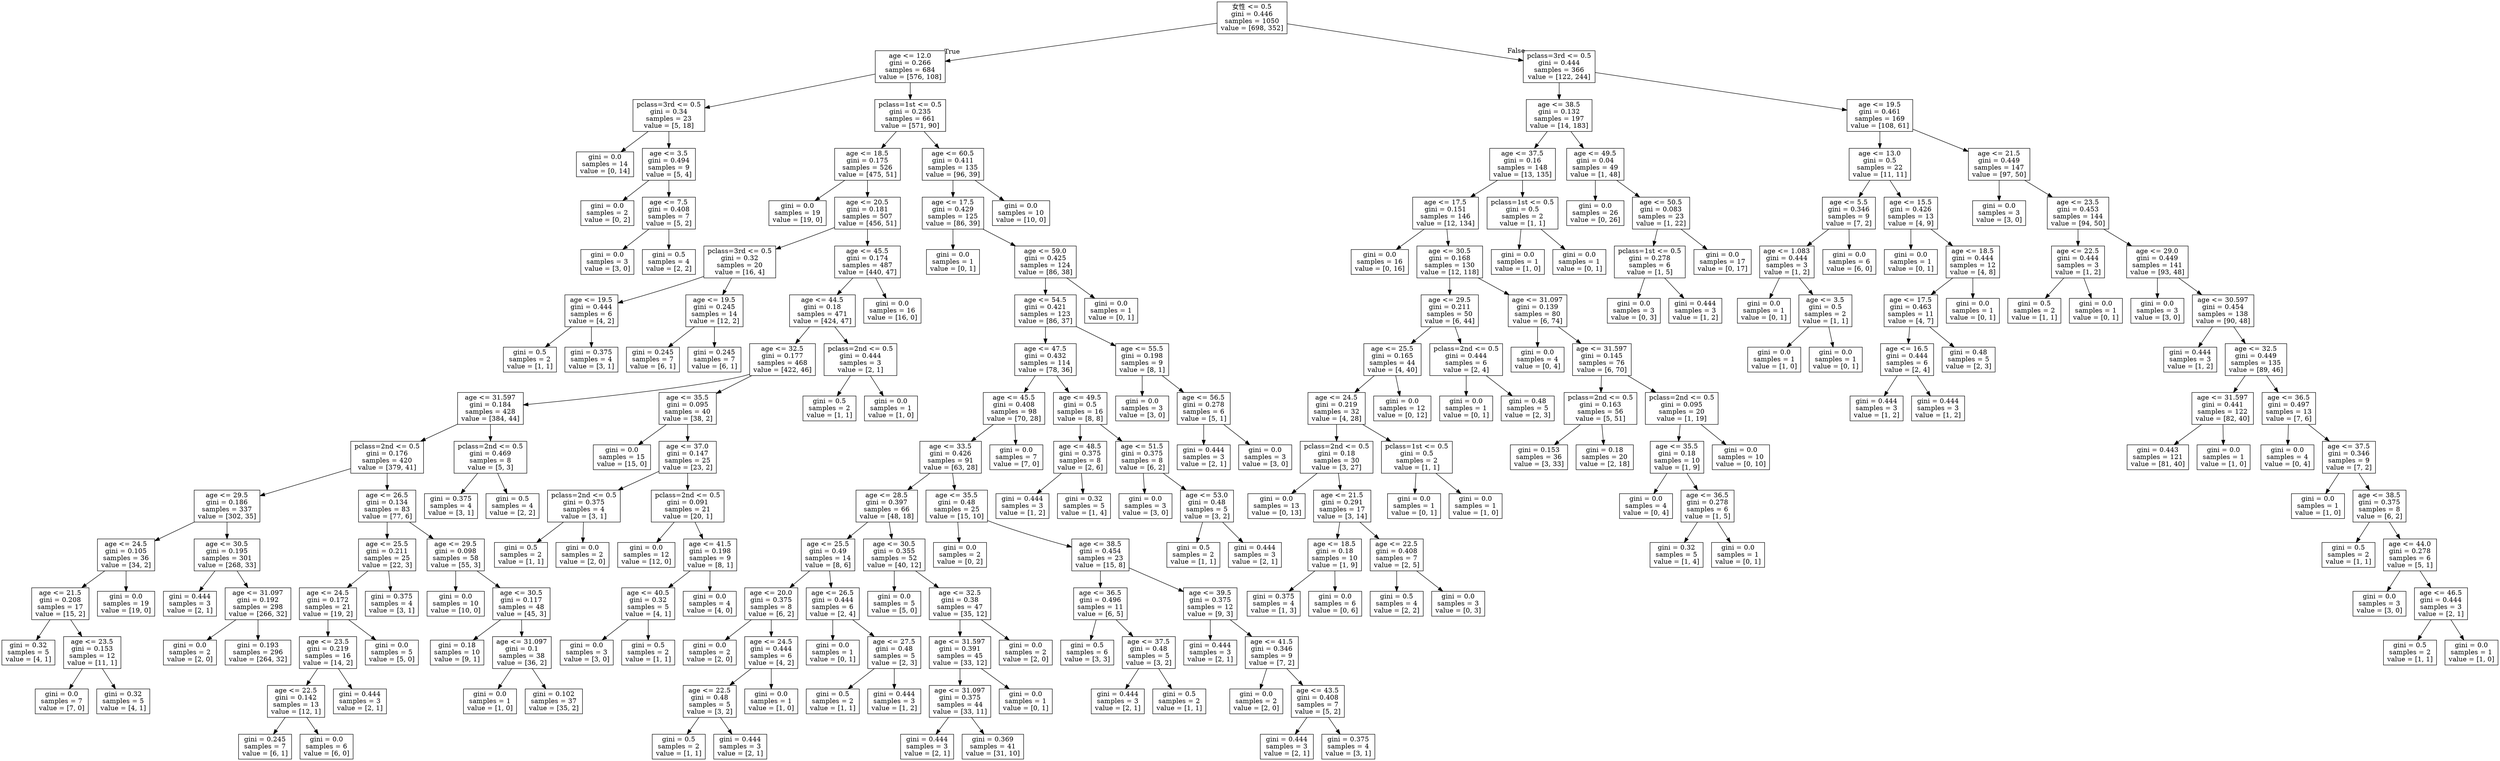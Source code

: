 digraph Tree {
node [shape=box] ;
0 [label="女性 <= 0.5\ngini = 0.446\nsamples = 1050\nvalue = [698, 352]"] ;
1 [label="age <= 12.0\ngini = 0.266\nsamples = 684\nvalue = [576, 108]"] ;
0 -> 1 [labeldistance=2.5, labelangle=45, headlabel="True"] ;
2 [label="pclass=3rd <= 0.5\ngini = 0.34\nsamples = 23\nvalue = [5, 18]"] ;
1 -> 2 ;
3 [label="gini = 0.0\nsamples = 14\nvalue = [0, 14]"] ;
2 -> 3 ;
4 [label="age <= 3.5\ngini = 0.494\nsamples = 9\nvalue = [5, 4]"] ;
2 -> 4 ;
5 [label="gini = 0.0\nsamples = 2\nvalue = [0, 2]"] ;
4 -> 5 ;
6 [label="age <= 7.5\ngini = 0.408\nsamples = 7\nvalue = [5, 2]"] ;
4 -> 6 ;
7 [label="gini = 0.0\nsamples = 3\nvalue = [3, 0]"] ;
6 -> 7 ;
8 [label="gini = 0.5\nsamples = 4\nvalue = [2, 2]"] ;
6 -> 8 ;
9 [label="pclass=1st <= 0.5\ngini = 0.235\nsamples = 661\nvalue = [571, 90]"] ;
1 -> 9 ;
10 [label="age <= 18.5\ngini = 0.175\nsamples = 526\nvalue = [475, 51]"] ;
9 -> 10 ;
11 [label="gini = 0.0\nsamples = 19\nvalue = [19, 0]"] ;
10 -> 11 ;
12 [label="age <= 20.5\ngini = 0.181\nsamples = 507\nvalue = [456, 51]"] ;
10 -> 12 ;
13 [label="pclass=3rd <= 0.5\ngini = 0.32\nsamples = 20\nvalue = [16, 4]"] ;
12 -> 13 ;
14 [label="age <= 19.5\ngini = 0.444\nsamples = 6\nvalue = [4, 2]"] ;
13 -> 14 ;
15 [label="gini = 0.5\nsamples = 2\nvalue = [1, 1]"] ;
14 -> 15 ;
16 [label="gini = 0.375\nsamples = 4\nvalue = [3, 1]"] ;
14 -> 16 ;
17 [label="age <= 19.5\ngini = 0.245\nsamples = 14\nvalue = [12, 2]"] ;
13 -> 17 ;
18 [label="gini = 0.245\nsamples = 7\nvalue = [6, 1]"] ;
17 -> 18 ;
19 [label="gini = 0.245\nsamples = 7\nvalue = [6, 1]"] ;
17 -> 19 ;
20 [label="age <= 45.5\ngini = 0.174\nsamples = 487\nvalue = [440, 47]"] ;
12 -> 20 ;
21 [label="age <= 44.5\ngini = 0.18\nsamples = 471\nvalue = [424, 47]"] ;
20 -> 21 ;
22 [label="age <= 32.5\ngini = 0.177\nsamples = 468\nvalue = [422, 46]"] ;
21 -> 22 ;
23 [label="age <= 31.597\ngini = 0.184\nsamples = 428\nvalue = [384, 44]"] ;
22 -> 23 ;
24 [label="pclass=2nd <= 0.5\ngini = 0.176\nsamples = 420\nvalue = [379, 41]"] ;
23 -> 24 ;
25 [label="age <= 29.5\ngini = 0.186\nsamples = 337\nvalue = [302, 35]"] ;
24 -> 25 ;
26 [label="age <= 24.5\ngini = 0.105\nsamples = 36\nvalue = [34, 2]"] ;
25 -> 26 ;
27 [label="age <= 21.5\ngini = 0.208\nsamples = 17\nvalue = [15, 2]"] ;
26 -> 27 ;
28 [label="gini = 0.32\nsamples = 5\nvalue = [4, 1]"] ;
27 -> 28 ;
29 [label="age <= 23.5\ngini = 0.153\nsamples = 12\nvalue = [11, 1]"] ;
27 -> 29 ;
30 [label="gini = 0.0\nsamples = 7\nvalue = [7, 0]"] ;
29 -> 30 ;
31 [label="gini = 0.32\nsamples = 5\nvalue = [4, 1]"] ;
29 -> 31 ;
32 [label="gini = 0.0\nsamples = 19\nvalue = [19, 0]"] ;
26 -> 32 ;
33 [label="age <= 30.5\ngini = 0.195\nsamples = 301\nvalue = [268, 33]"] ;
25 -> 33 ;
34 [label="gini = 0.444\nsamples = 3\nvalue = [2, 1]"] ;
33 -> 34 ;
35 [label="age <= 31.097\ngini = 0.192\nsamples = 298\nvalue = [266, 32]"] ;
33 -> 35 ;
36 [label="gini = 0.0\nsamples = 2\nvalue = [2, 0]"] ;
35 -> 36 ;
37 [label="gini = 0.193\nsamples = 296\nvalue = [264, 32]"] ;
35 -> 37 ;
38 [label="age <= 26.5\ngini = 0.134\nsamples = 83\nvalue = [77, 6]"] ;
24 -> 38 ;
39 [label="age <= 25.5\ngini = 0.211\nsamples = 25\nvalue = [22, 3]"] ;
38 -> 39 ;
40 [label="age <= 24.5\ngini = 0.172\nsamples = 21\nvalue = [19, 2]"] ;
39 -> 40 ;
41 [label="age <= 23.5\ngini = 0.219\nsamples = 16\nvalue = [14, 2]"] ;
40 -> 41 ;
42 [label="age <= 22.5\ngini = 0.142\nsamples = 13\nvalue = [12, 1]"] ;
41 -> 42 ;
43 [label="gini = 0.245\nsamples = 7\nvalue = [6, 1]"] ;
42 -> 43 ;
44 [label="gini = 0.0\nsamples = 6\nvalue = [6, 0]"] ;
42 -> 44 ;
45 [label="gini = 0.444\nsamples = 3\nvalue = [2, 1]"] ;
41 -> 45 ;
46 [label="gini = 0.0\nsamples = 5\nvalue = [5, 0]"] ;
40 -> 46 ;
47 [label="gini = 0.375\nsamples = 4\nvalue = [3, 1]"] ;
39 -> 47 ;
48 [label="age <= 29.5\ngini = 0.098\nsamples = 58\nvalue = [55, 3]"] ;
38 -> 48 ;
49 [label="gini = 0.0\nsamples = 10\nvalue = [10, 0]"] ;
48 -> 49 ;
50 [label="age <= 30.5\ngini = 0.117\nsamples = 48\nvalue = [45, 3]"] ;
48 -> 50 ;
51 [label="gini = 0.18\nsamples = 10\nvalue = [9, 1]"] ;
50 -> 51 ;
52 [label="age <= 31.097\ngini = 0.1\nsamples = 38\nvalue = [36, 2]"] ;
50 -> 52 ;
53 [label="gini = 0.0\nsamples = 1\nvalue = [1, 0]"] ;
52 -> 53 ;
54 [label="gini = 0.102\nsamples = 37\nvalue = [35, 2]"] ;
52 -> 54 ;
55 [label="pclass=2nd <= 0.5\ngini = 0.469\nsamples = 8\nvalue = [5, 3]"] ;
23 -> 55 ;
56 [label="gini = 0.375\nsamples = 4\nvalue = [3, 1]"] ;
55 -> 56 ;
57 [label="gini = 0.5\nsamples = 4\nvalue = [2, 2]"] ;
55 -> 57 ;
58 [label="age <= 35.5\ngini = 0.095\nsamples = 40\nvalue = [38, 2]"] ;
22 -> 58 ;
59 [label="gini = 0.0\nsamples = 15\nvalue = [15, 0]"] ;
58 -> 59 ;
60 [label="age <= 37.0\ngini = 0.147\nsamples = 25\nvalue = [23, 2]"] ;
58 -> 60 ;
61 [label="pclass=2nd <= 0.5\ngini = 0.375\nsamples = 4\nvalue = [3, 1]"] ;
60 -> 61 ;
62 [label="gini = 0.5\nsamples = 2\nvalue = [1, 1]"] ;
61 -> 62 ;
63 [label="gini = 0.0\nsamples = 2\nvalue = [2, 0]"] ;
61 -> 63 ;
64 [label="pclass=2nd <= 0.5\ngini = 0.091\nsamples = 21\nvalue = [20, 1]"] ;
60 -> 64 ;
65 [label="gini = 0.0\nsamples = 12\nvalue = [12, 0]"] ;
64 -> 65 ;
66 [label="age <= 41.5\ngini = 0.198\nsamples = 9\nvalue = [8, 1]"] ;
64 -> 66 ;
67 [label="age <= 40.5\ngini = 0.32\nsamples = 5\nvalue = [4, 1]"] ;
66 -> 67 ;
68 [label="gini = 0.0\nsamples = 3\nvalue = [3, 0]"] ;
67 -> 68 ;
69 [label="gini = 0.5\nsamples = 2\nvalue = [1, 1]"] ;
67 -> 69 ;
70 [label="gini = 0.0\nsamples = 4\nvalue = [4, 0]"] ;
66 -> 70 ;
71 [label="pclass=2nd <= 0.5\ngini = 0.444\nsamples = 3\nvalue = [2, 1]"] ;
21 -> 71 ;
72 [label="gini = 0.5\nsamples = 2\nvalue = [1, 1]"] ;
71 -> 72 ;
73 [label="gini = 0.0\nsamples = 1\nvalue = [1, 0]"] ;
71 -> 73 ;
74 [label="gini = 0.0\nsamples = 16\nvalue = [16, 0]"] ;
20 -> 74 ;
75 [label="age <= 60.5\ngini = 0.411\nsamples = 135\nvalue = [96, 39]"] ;
9 -> 75 ;
76 [label="age <= 17.5\ngini = 0.429\nsamples = 125\nvalue = [86, 39]"] ;
75 -> 76 ;
77 [label="gini = 0.0\nsamples = 1\nvalue = [0, 1]"] ;
76 -> 77 ;
78 [label="age <= 59.0\ngini = 0.425\nsamples = 124\nvalue = [86, 38]"] ;
76 -> 78 ;
79 [label="age <= 54.5\ngini = 0.421\nsamples = 123\nvalue = [86, 37]"] ;
78 -> 79 ;
80 [label="age <= 47.5\ngini = 0.432\nsamples = 114\nvalue = [78, 36]"] ;
79 -> 80 ;
81 [label="age <= 45.5\ngini = 0.408\nsamples = 98\nvalue = [70, 28]"] ;
80 -> 81 ;
82 [label="age <= 33.5\ngini = 0.426\nsamples = 91\nvalue = [63, 28]"] ;
81 -> 82 ;
83 [label="age <= 28.5\ngini = 0.397\nsamples = 66\nvalue = [48, 18]"] ;
82 -> 83 ;
84 [label="age <= 25.5\ngini = 0.49\nsamples = 14\nvalue = [8, 6]"] ;
83 -> 84 ;
85 [label="age <= 20.0\ngini = 0.375\nsamples = 8\nvalue = [6, 2]"] ;
84 -> 85 ;
86 [label="gini = 0.0\nsamples = 2\nvalue = [2, 0]"] ;
85 -> 86 ;
87 [label="age <= 24.5\ngini = 0.444\nsamples = 6\nvalue = [4, 2]"] ;
85 -> 87 ;
88 [label="age <= 22.5\ngini = 0.48\nsamples = 5\nvalue = [3, 2]"] ;
87 -> 88 ;
89 [label="gini = 0.5\nsamples = 2\nvalue = [1, 1]"] ;
88 -> 89 ;
90 [label="gini = 0.444\nsamples = 3\nvalue = [2, 1]"] ;
88 -> 90 ;
91 [label="gini = 0.0\nsamples = 1\nvalue = [1, 0]"] ;
87 -> 91 ;
92 [label="age <= 26.5\ngini = 0.444\nsamples = 6\nvalue = [2, 4]"] ;
84 -> 92 ;
93 [label="gini = 0.0\nsamples = 1\nvalue = [0, 1]"] ;
92 -> 93 ;
94 [label="age <= 27.5\ngini = 0.48\nsamples = 5\nvalue = [2, 3]"] ;
92 -> 94 ;
95 [label="gini = 0.5\nsamples = 2\nvalue = [1, 1]"] ;
94 -> 95 ;
96 [label="gini = 0.444\nsamples = 3\nvalue = [1, 2]"] ;
94 -> 96 ;
97 [label="age <= 30.5\ngini = 0.355\nsamples = 52\nvalue = [40, 12]"] ;
83 -> 97 ;
98 [label="gini = 0.0\nsamples = 5\nvalue = [5, 0]"] ;
97 -> 98 ;
99 [label="age <= 32.5\ngini = 0.38\nsamples = 47\nvalue = [35, 12]"] ;
97 -> 99 ;
100 [label="age <= 31.597\ngini = 0.391\nsamples = 45\nvalue = [33, 12]"] ;
99 -> 100 ;
101 [label="age <= 31.097\ngini = 0.375\nsamples = 44\nvalue = [33, 11]"] ;
100 -> 101 ;
102 [label="gini = 0.444\nsamples = 3\nvalue = [2, 1]"] ;
101 -> 102 ;
103 [label="gini = 0.369\nsamples = 41\nvalue = [31, 10]"] ;
101 -> 103 ;
104 [label="gini = 0.0\nsamples = 1\nvalue = [0, 1]"] ;
100 -> 104 ;
105 [label="gini = 0.0\nsamples = 2\nvalue = [2, 0]"] ;
99 -> 105 ;
106 [label="age <= 35.5\ngini = 0.48\nsamples = 25\nvalue = [15, 10]"] ;
82 -> 106 ;
107 [label="gini = 0.0\nsamples = 2\nvalue = [0, 2]"] ;
106 -> 107 ;
108 [label="age <= 38.5\ngini = 0.454\nsamples = 23\nvalue = [15, 8]"] ;
106 -> 108 ;
109 [label="age <= 36.5\ngini = 0.496\nsamples = 11\nvalue = [6, 5]"] ;
108 -> 109 ;
110 [label="gini = 0.5\nsamples = 6\nvalue = [3, 3]"] ;
109 -> 110 ;
111 [label="age <= 37.5\ngini = 0.48\nsamples = 5\nvalue = [3, 2]"] ;
109 -> 111 ;
112 [label="gini = 0.444\nsamples = 3\nvalue = [2, 1]"] ;
111 -> 112 ;
113 [label="gini = 0.5\nsamples = 2\nvalue = [1, 1]"] ;
111 -> 113 ;
114 [label="age <= 39.5\ngini = 0.375\nsamples = 12\nvalue = [9, 3]"] ;
108 -> 114 ;
115 [label="gini = 0.444\nsamples = 3\nvalue = [2, 1]"] ;
114 -> 115 ;
116 [label="age <= 41.5\ngini = 0.346\nsamples = 9\nvalue = [7, 2]"] ;
114 -> 116 ;
117 [label="gini = 0.0\nsamples = 2\nvalue = [2, 0]"] ;
116 -> 117 ;
118 [label="age <= 43.5\ngini = 0.408\nsamples = 7\nvalue = [5, 2]"] ;
116 -> 118 ;
119 [label="gini = 0.444\nsamples = 3\nvalue = [2, 1]"] ;
118 -> 119 ;
120 [label="gini = 0.375\nsamples = 4\nvalue = [3, 1]"] ;
118 -> 120 ;
121 [label="gini = 0.0\nsamples = 7\nvalue = [7, 0]"] ;
81 -> 121 ;
122 [label="age <= 49.5\ngini = 0.5\nsamples = 16\nvalue = [8, 8]"] ;
80 -> 122 ;
123 [label="age <= 48.5\ngini = 0.375\nsamples = 8\nvalue = [2, 6]"] ;
122 -> 123 ;
124 [label="gini = 0.444\nsamples = 3\nvalue = [1, 2]"] ;
123 -> 124 ;
125 [label="gini = 0.32\nsamples = 5\nvalue = [1, 4]"] ;
123 -> 125 ;
126 [label="age <= 51.5\ngini = 0.375\nsamples = 8\nvalue = [6, 2]"] ;
122 -> 126 ;
127 [label="gini = 0.0\nsamples = 3\nvalue = [3, 0]"] ;
126 -> 127 ;
128 [label="age <= 53.0\ngini = 0.48\nsamples = 5\nvalue = [3, 2]"] ;
126 -> 128 ;
129 [label="gini = 0.5\nsamples = 2\nvalue = [1, 1]"] ;
128 -> 129 ;
130 [label="gini = 0.444\nsamples = 3\nvalue = [2, 1]"] ;
128 -> 130 ;
131 [label="age <= 55.5\ngini = 0.198\nsamples = 9\nvalue = [8, 1]"] ;
79 -> 131 ;
132 [label="gini = 0.0\nsamples = 3\nvalue = [3, 0]"] ;
131 -> 132 ;
133 [label="age <= 56.5\ngini = 0.278\nsamples = 6\nvalue = [5, 1]"] ;
131 -> 133 ;
134 [label="gini = 0.444\nsamples = 3\nvalue = [2, 1]"] ;
133 -> 134 ;
135 [label="gini = 0.0\nsamples = 3\nvalue = [3, 0]"] ;
133 -> 135 ;
136 [label="gini = 0.0\nsamples = 1\nvalue = [0, 1]"] ;
78 -> 136 ;
137 [label="gini = 0.0\nsamples = 10\nvalue = [10, 0]"] ;
75 -> 137 ;
138 [label="pclass=3rd <= 0.5\ngini = 0.444\nsamples = 366\nvalue = [122, 244]"] ;
0 -> 138 [labeldistance=2.5, labelangle=-45, headlabel="False"] ;
139 [label="age <= 38.5\ngini = 0.132\nsamples = 197\nvalue = [14, 183]"] ;
138 -> 139 ;
140 [label="age <= 37.5\ngini = 0.16\nsamples = 148\nvalue = [13, 135]"] ;
139 -> 140 ;
141 [label="age <= 17.5\ngini = 0.151\nsamples = 146\nvalue = [12, 134]"] ;
140 -> 141 ;
142 [label="gini = 0.0\nsamples = 16\nvalue = [0, 16]"] ;
141 -> 142 ;
143 [label="age <= 30.5\ngini = 0.168\nsamples = 130\nvalue = [12, 118]"] ;
141 -> 143 ;
144 [label="age <= 29.5\ngini = 0.211\nsamples = 50\nvalue = [6, 44]"] ;
143 -> 144 ;
145 [label="age <= 25.5\ngini = 0.165\nsamples = 44\nvalue = [4, 40]"] ;
144 -> 145 ;
146 [label="age <= 24.5\ngini = 0.219\nsamples = 32\nvalue = [4, 28]"] ;
145 -> 146 ;
147 [label="pclass=2nd <= 0.5\ngini = 0.18\nsamples = 30\nvalue = [3, 27]"] ;
146 -> 147 ;
148 [label="gini = 0.0\nsamples = 13\nvalue = [0, 13]"] ;
147 -> 148 ;
149 [label="age <= 21.5\ngini = 0.291\nsamples = 17\nvalue = [3, 14]"] ;
147 -> 149 ;
150 [label="age <= 18.5\ngini = 0.18\nsamples = 10\nvalue = [1, 9]"] ;
149 -> 150 ;
151 [label="gini = 0.375\nsamples = 4\nvalue = [1, 3]"] ;
150 -> 151 ;
152 [label="gini = 0.0\nsamples = 6\nvalue = [0, 6]"] ;
150 -> 152 ;
153 [label="age <= 22.5\ngini = 0.408\nsamples = 7\nvalue = [2, 5]"] ;
149 -> 153 ;
154 [label="gini = 0.5\nsamples = 4\nvalue = [2, 2]"] ;
153 -> 154 ;
155 [label="gini = 0.0\nsamples = 3\nvalue = [0, 3]"] ;
153 -> 155 ;
156 [label="pclass=1st <= 0.5\ngini = 0.5\nsamples = 2\nvalue = [1, 1]"] ;
146 -> 156 ;
157 [label="gini = 0.0\nsamples = 1\nvalue = [0, 1]"] ;
156 -> 157 ;
158 [label="gini = 0.0\nsamples = 1\nvalue = [1, 0]"] ;
156 -> 158 ;
159 [label="gini = 0.0\nsamples = 12\nvalue = [0, 12]"] ;
145 -> 159 ;
160 [label="pclass=2nd <= 0.5\ngini = 0.444\nsamples = 6\nvalue = [2, 4]"] ;
144 -> 160 ;
161 [label="gini = 0.0\nsamples = 1\nvalue = [0, 1]"] ;
160 -> 161 ;
162 [label="gini = 0.48\nsamples = 5\nvalue = [2, 3]"] ;
160 -> 162 ;
163 [label="age <= 31.097\ngini = 0.139\nsamples = 80\nvalue = [6, 74]"] ;
143 -> 163 ;
164 [label="gini = 0.0\nsamples = 4\nvalue = [0, 4]"] ;
163 -> 164 ;
165 [label="age <= 31.597\ngini = 0.145\nsamples = 76\nvalue = [6, 70]"] ;
163 -> 165 ;
166 [label="pclass=2nd <= 0.5\ngini = 0.163\nsamples = 56\nvalue = [5, 51]"] ;
165 -> 166 ;
167 [label="gini = 0.153\nsamples = 36\nvalue = [3, 33]"] ;
166 -> 167 ;
168 [label="gini = 0.18\nsamples = 20\nvalue = [2, 18]"] ;
166 -> 168 ;
169 [label="pclass=2nd <= 0.5\ngini = 0.095\nsamples = 20\nvalue = [1, 19]"] ;
165 -> 169 ;
170 [label="age <= 35.5\ngini = 0.18\nsamples = 10\nvalue = [1, 9]"] ;
169 -> 170 ;
171 [label="gini = 0.0\nsamples = 4\nvalue = [0, 4]"] ;
170 -> 171 ;
172 [label="age <= 36.5\ngini = 0.278\nsamples = 6\nvalue = [1, 5]"] ;
170 -> 172 ;
173 [label="gini = 0.32\nsamples = 5\nvalue = [1, 4]"] ;
172 -> 173 ;
174 [label="gini = 0.0\nsamples = 1\nvalue = [0, 1]"] ;
172 -> 174 ;
175 [label="gini = 0.0\nsamples = 10\nvalue = [0, 10]"] ;
169 -> 175 ;
176 [label="pclass=1st <= 0.5\ngini = 0.5\nsamples = 2\nvalue = [1, 1]"] ;
140 -> 176 ;
177 [label="gini = 0.0\nsamples = 1\nvalue = [1, 0]"] ;
176 -> 177 ;
178 [label="gini = 0.0\nsamples = 1\nvalue = [0, 1]"] ;
176 -> 178 ;
179 [label="age <= 49.5\ngini = 0.04\nsamples = 49\nvalue = [1, 48]"] ;
139 -> 179 ;
180 [label="gini = 0.0\nsamples = 26\nvalue = [0, 26]"] ;
179 -> 180 ;
181 [label="age <= 50.5\ngini = 0.083\nsamples = 23\nvalue = [1, 22]"] ;
179 -> 181 ;
182 [label="pclass=1st <= 0.5\ngini = 0.278\nsamples = 6\nvalue = [1, 5]"] ;
181 -> 182 ;
183 [label="gini = 0.0\nsamples = 3\nvalue = [0, 3]"] ;
182 -> 183 ;
184 [label="gini = 0.444\nsamples = 3\nvalue = [1, 2]"] ;
182 -> 184 ;
185 [label="gini = 0.0\nsamples = 17\nvalue = [0, 17]"] ;
181 -> 185 ;
186 [label="age <= 19.5\ngini = 0.461\nsamples = 169\nvalue = [108, 61]"] ;
138 -> 186 ;
187 [label="age <= 13.0\ngini = 0.5\nsamples = 22\nvalue = [11, 11]"] ;
186 -> 187 ;
188 [label="age <= 5.5\ngini = 0.346\nsamples = 9\nvalue = [7, 2]"] ;
187 -> 188 ;
189 [label="age <= 1.083\ngini = 0.444\nsamples = 3\nvalue = [1, 2]"] ;
188 -> 189 ;
190 [label="gini = 0.0\nsamples = 1\nvalue = [0, 1]"] ;
189 -> 190 ;
191 [label="age <= 3.5\ngini = 0.5\nsamples = 2\nvalue = [1, 1]"] ;
189 -> 191 ;
192 [label="gini = 0.0\nsamples = 1\nvalue = [1, 0]"] ;
191 -> 192 ;
193 [label="gini = 0.0\nsamples = 1\nvalue = [0, 1]"] ;
191 -> 193 ;
194 [label="gini = 0.0\nsamples = 6\nvalue = [6, 0]"] ;
188 -> 194 ;
195 [label="age <= 15.5\ngini = 0.426\nsamples = 13\nvalue = [4, 9]"] ;
187 -> 195 ;
196 [label="gini = 0.0\nsamples = 1\nvalue = [0, 1]"] ;
195 -> 196 ;
197 [label="age <= 18.5\ngini = 0.444\nsamples = 12\nvalue = [4, 8]"] ;
195 -> 197 ;
198 [label="age <= 17.5\ngini = 0.463\nsamples = 11\nvalue = [4, 7]"] ;
197 -> 198 ;
199 [label="age <= 16.5\ngini = 0.444\nsamples = 6\nvalue = [2, 4]"] ;
198 -> 199 ;
200 [label="gini = 0.444\nsamples = 3\nvalue = [1, 2]"] ;
199 -> 200 ;
201 [label="gini = 0.444\nsamples = 3\nvalue = [1, 2]"] ;
199 -> 201 ;
202 [label="gini = 0.48\nsamples = 5\nvalue = [2, 3]"] ;
198 -> 202 ;
203 [label="gini = 0.0\nsamples = 1\nvalue = [0, 1]"] ;
197 -> 203 ;
204 [label="age <= 21.5\ngini = 0.449\nsamples = 147\nvalue = [97, 50]"] ;
186 -> 204 ;
205 [label="gini = 0.0\nsamples = 3\nvalue = [3, 0]"] ;
204 -> 205 ;
206 [label="age <= 23.5\ngini = 0.453\nsamples = 144\nvalue = [94, 50]"] ;
204 -> 206 ;
207 [label="age <= 22.5\ngini = 0.444\nsamples = 3\nvalue = [1, 2]"] ;
206 -> 207 ;
208 [label="gini = 0.5\nsamples = 2\nvalue = [1, 1]"] ;
207 -> 208 ;
209 [label="gini = 0.0\nsamples = 1\nvalue = [0, 1]"] ;
207 -> 209 ;
210 [label="age <= 29.0\ngini = 0.449\nsamples = 141\nvalue = [93, 48]"] ;
206 -> 210 ;
211 [label="gini = 0.0\nsamples = 3\nvalue = [3, 0]"] ;
210 -> 211 ;
212 [label="age <= 30.597\ngini = 0.454\nsamples = 138\nvalue = [90, 48]"] ;
210 -> 212 ;
213 [label="gini = 0.444\nsamples = 3\nvalue = [1, 2]"] ;
212 -> 213 ;
214 [label="age <= 32.5\ngini = 0.449\nsamples = 135\nvalue = [89, 46]"] ;
212 -> 214 ;
215 [label="age <= 31.597\ngini = 0.441\nsamples = 122\nvalue = [82, 40]"] ;
214 -> 215 ;
216 [label="gini = 0.443\nsamples = 121\nvalue = [81, 40]"] ;
215 -> 216 ;
217 [label="gini = 0.0\nsamples = 1\nvalue = [1, 0]"] ;
215 -> 217 ;
218 [label="age <= 36.5\ngini = 0.497\nsamples = 13\nvalue = [7, 6]"] ;
214 -> 218 ;
219 [label="gini = 0.0\nsamples = 4\nvalue = [0, 4]"] ;
218 -> 219 ;
220 [label="age <= 37.5\ngini = 0.346\nsamples = 9\nvalue = [7, 2]"] ;
218 -> 220 ;
221 [label="gini = 0.0\nsamples = 1\nvalue = [1, 0]"] ;
220 -> 221 ;
222 [label="age <= 38.5\ngini = 0.375\nsamples = 8\nvalue = [6, 2]"] ;
220 -> 222 ;
223 [label="gini = 0.5\nsamples = 2\nvalue = [1, 1]"] ;
222 -> 223 ;
224 [label="age <= 44.0\ngini = 0.278\nsamples = 6\nvalue = [5, 1]"] ;
222 -> 224 ;
225 [label="gini = 0.0\nsamples = 3\nvalue = [3, 0]"] ;
224 -> 225 ;
226 [label="age <= 46.5\ngini = 0.444\nsamples = 3\nvalue = [2, 1]"] ;
224 -> 226 ;
227 [label="gini = 0.5\nsamples = 2\nvalue = [1, 1]"] ;
226 -> 227 ;
228 [label="gini = 0.0\nsamples = 1\nvalue = [1, 0]"] ;
226 -> 228 ;
}